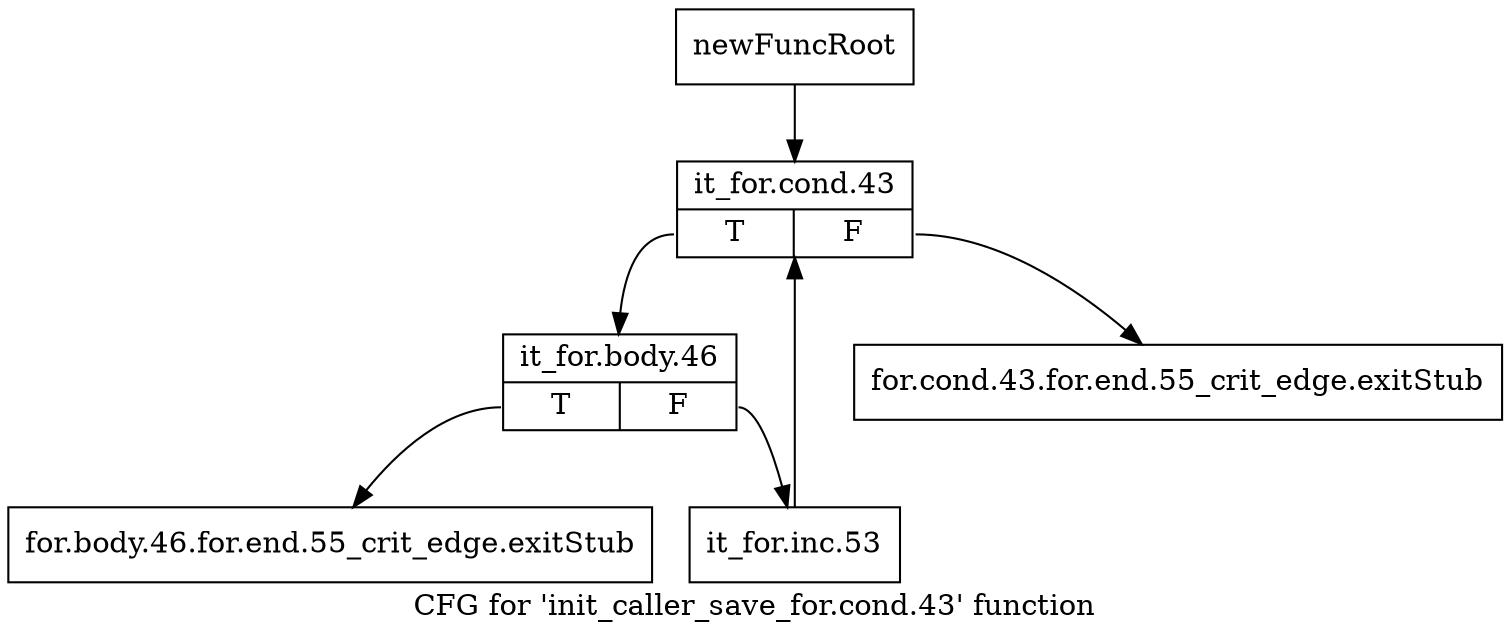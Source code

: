 digraph "CFG for 'init_caller_save_for.cond.43' function" {
	label="CFG for 'init_caller_save_for.cond.43' function";

	Node0x7a07530 [shape=record,label="{newFuncRoot}"];
	Node0x7a07530 -> Node0x7a07620;
	Node0x7a07580 [shape=record,label="{for.cond.43.for.end.55_crit_edge.exitStub}"];
	Node0x7a075d0 [shape=record,label="{for.body.46.for.end.55_crit_edge.exitStub}"];
	Node0x7a07620 [shape=record,label="{it_for.cond.43|{<s0>T|<s1>F}}"];
	Node0x7a07620:s0 -> Node0x7a07670;
	Node0x7a07620:s1 -> Node0x7a07580;
	Node0x7a07670 [shape=record,label="{it_for.body.46|{<s0>T|<s1>F}}"];
	Node0x7a07670:s0 -> Node0x7a075d0;
	Node0x7a07670:s1 -> Node0x7a076c0;
	Node0x7a076c0 [shape=record,label="{it_for.inc.53}"];
	Node0x7a076c0 -> Node0x7a07620;
}

